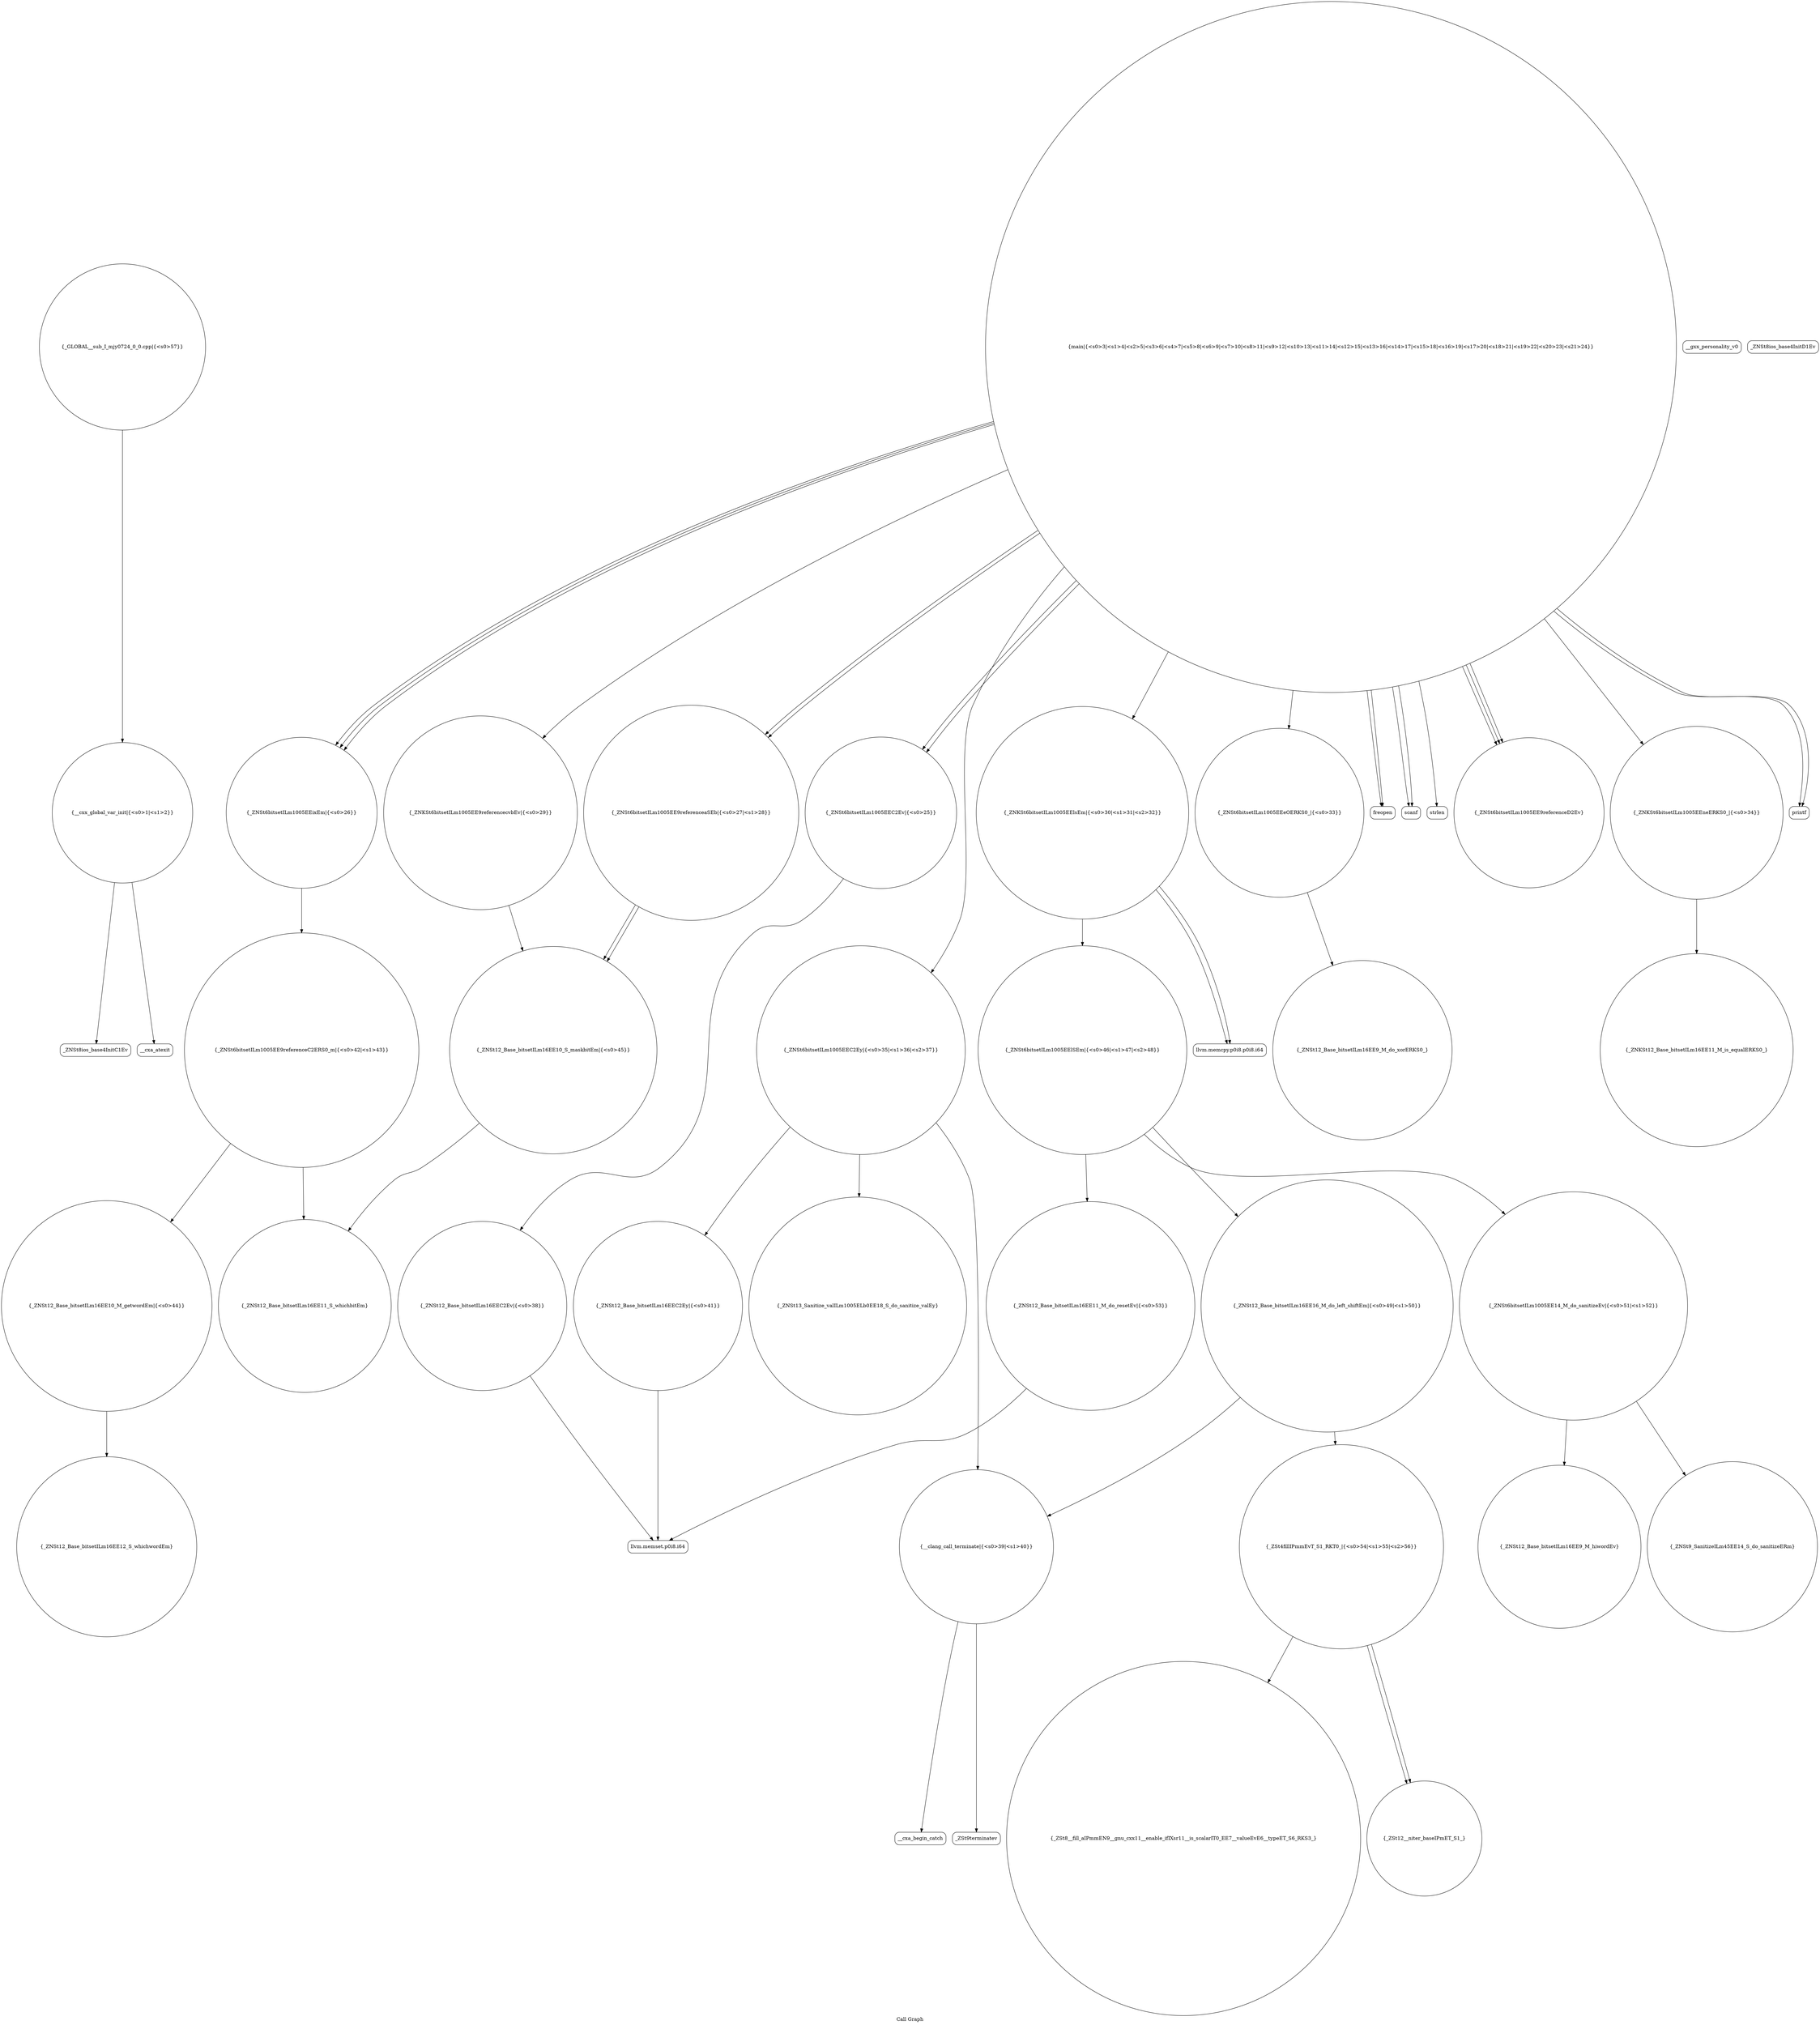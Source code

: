 digraph "Call Graph" {
	label="Call Graph";

	Node0x55881daa67b0 [shape=record,shape=circle,label="{__cxx_global_var_init|{<s0>1|<s1>2}}"];
	Node0x55881daa67b0:s0 -> Node0x55881daa6c40[color=black];
	Node0x55881daa67b0:s1 -> Node0x55881daa6d40[color=black];
	Node0x55881daa78c0 [shape=record,shape=circle,label="{_ZNSt6bitsetILm1005EE9referenceC2ERS0_m|{<s0>42|<s1>43}}"];
	Node0x55881daa78c0:s0 -> Node0x55881daa7940[color=black];
	Node0x55881daa78c0:s1 -> Node0x55881daa79c0[color=black];
	Node0x55881daa6f40 [shape=record,shape=circle,label="{_ZNSt6bitsetILm1005EEC2Ev|{<s0>25}}"];
	Node0x55881daa6f40:s0 -> Node0x55881daa74c0[color=black];
	Node0x55881daa7c40 [shape=record,shape=circle,label="{_ZNSt12_Base_bitsetILm16EE16_M_do_left_shiftEm|{<s0>49|<s1>50}}"];
	Node0x55881daa7c40:s0 -> Node0x55881daa7dc0[color=black];
	Node0x55881daa7c40:s1 -> Node0x55881daa76c0[color=black];
	Node0x55881daa72c0 [shape=record,shape=circle,label="{_ZNSt6bitsetILm1005EEeOERKS0_|{<s0>33}}"];
	Node0x55881daa72c0:s0 -> Node0x55881daa8040[color=black];
	Node0x55881daa7fc0 [shape=record,shape=circle,label="{_ZNSt12_Base_bitsetILm16EE9_M_hiwordEv}"];
	Node0x55881daa7640 [shape=record,shape=Mrecord,label="{__gxx_personality_v0}"];
	Node0x55881daa6cc0 [shape=record,shape=Mrecord,label="{_ZNSt8ios_base4InitD1Ev}"];
	Node0x55881daa79c0 [shape=record,shape=circle,label="{_ZNSt12_Base_bitsetILm16EE11_S_whichbitEm}"];
	Node0x55881daa7040 [shape=record,shape=circle,label="{_ZNSt6bitsetILm1005EEixEm|{<s0>26}}"];
	Node0x55881daa7040:s0 -> Node0x55881daa78c0[color=black];
	Node0x55881daa7d40 [shape=record,shape=circle,label="{_ZNSt12_Base_bitsetILm16EE11_M_do_resetEv|{<s0>53}}"];
	Node0x55881daa7d40:s0 -> Node0x55881daa7540[color=black];
	Node0x55881daa73c0 [shape=record,shape=circle,label="{_ZNSt6bitsetILm1005EEC2Ey|{<s0>35|<s1>36|<s2>37}}"];
	Node0x55881daa73c0:s0 -> Node0x55881daa75c0[color=black];
	Node0x55881daa73c0:s1 -> Node0x55881daa7840[color=black];
	Node0x55881daa73c0:s2 -> Node0x55881daa76c0[color=black];
	Node0x55881daa80c0 [shape=record,shape=circle,label="{_ZNKSt12_Base_bitsetILm16EE11_M_is_equalERKS0_}"];
	Node0x55881daa7740 [shape=record,shape=Mrecord,label="{__cxa_begin_catch}"];
	Node0x55881daa6dc0 [shape=record,shape=circle,label="{main|{<s0>3|<s1>4|<s2>5|<s3>6|<s4>7|<s5>8|<s6>9|<s7>10|<s8>11|<s9>12|<s10>13|<s11>14|<s12>15|<s13>16|<s14>17|<s15>18|<s16>19|<s17>20|<s18>21|<s19>22|<s20>23|<s21>24}}"];
	Node0x55881daa6dc0:s0 -> Node0x55881daa6e40[color=black];
	Node0x55881daa6dc0:s1 -> Node0x55881daa6e40[color=black];
	Node0x55881daa6dc0:s2 -> Node0x55881daa6ec0[color=black];
	Node0x55881daa6dc0:s3 -> Node0x55881daa6ec0[color=black];
	Node0x55881daa6dc0:s4 -> Node0x55881daa6f40[color=black];
	Node0x55881daa6dc0:s5 -> Node0x55881daa6f40[color=black];
	Node0x55881daa6dc0:s6 -> Node0x55881daa6fc0[color=black];
	Node0x55881daa6dc0:s7 -> Node0x55881daa7040[color=black];
	Node0x55881daa6dc0:s8 -> Node0x55881daa70c0[color=black];
	Node0x55881daa6dc0:s9 -> Node0x55881daa7140[color=black];
	Node0x55881daa6dc0:s10 -> Node0x55881daa7040[color=black];
	Node0x55881daa6dc0:s11 -> Node0x55881daa70c0[color=black];
	Node0x55881daa6dc0:s12 -> Node0x55881daa7140[color=black];
	Node0x55881daa6dc0:s13 -> Node0x55881daa7040[color=black];
	Node0x55881daa6dc0:s14 -> Node0x55881daa71c0[color=black];
	Node0x55881daa6dc0:s15 -> Node0x55881daa7140[color=black];
	Node0x55881daa6dc0:s16 -> Node0x55881daa7240[color=black];
	Node0x55881daa6dc0:s17 -> Node0x55881daa72c0[color=black];
	Node0x55881daa6dc0:s18 -> Node0x55881daa73c0[color=black];
	Node0x55881daa6dc0:s19 -> Node0x55881daa7340[color=black];
	Node0x55881daa6dc0:s20 -> Node0x55881daa7440[color=black];
	Node0x55881daa6dc0:s21 -> Node0x55881daa7440[color=black];
	Node0x55881daa7ac0 [shape=record,shape=circle,label="{_ZNSt12_Base_bitsetILm16EE10_S_maskbitEm|{<s0>45}}"];
	Node0x55881daa7ac0:s0 -> Node0x55881daa79c0[color=black];
	Node0x55881daa7140 [shape=record,shape=circle,label="{_ZNSt6bitsetILm1005EE9referenceD2Ev}"];
	Node0x55881daa7e40 [shape=record,shape=circle,label="{_ZSt8__fill_aIPmmEN9__gnu_cxx11__enable_ifIXsr11__is_scalarIT0_EE7__valueEvE6__typeET_S6_RKS3_}"];
	Node0x55881daa74c0 [shape=record,shape=circle,label="{_ZNSt12_Base_bitsetILm16EEC2Ev|{<s0>38}}"];
	Node0x55881daa74c0:s0 -> Node0x55881daa7540[color=black];
	Node0x55881daa7840 [shape=record,shape=circle,label="{_ZNSt12_Base_bitsetILm16EEC2Ey|{<s0>41}}"];
	Node0x55881daa7840:s0 -> Node0x55881daa7540[color=black];
	Node0x55881daa6ec0 [shape=record,shape=Mrecord,label="{scanf}"];
	Node0x55881daa7bc0 [shape=record,shape=circle,label="{_ZNSt6bitsetILm1005EElSEm|{<s0>46|<s1>47|<s2>48}}"];
	Node0x55881daa7bc0:s0 -> Node0x55881daa7c40[color=black];
	Node0x55881daa7bc0:s1 -> Node0x55881daa7cc0[color=black];
	Node0x55881daa7bc0:s2 -> Node0x55881daa7d40[color=black];
	Node0x55881daa7240 [shape=record,shape=circle,label="{_ZNKSt6bitsetILm1005EElsEm|{<s0>30|<s1>31|<s2>32}}"];
	Node0x55881daa7240:s0 -> Node0x55881daa7b40[color=black];
	Node0x55881daa7240:s1 -> Node0x55881daa7bc0[color=black];
	Node0x55881daa7240:s2 -> Node0x55881daa7b40[color=black];
	Node0x55881daa7f40 [shape=record,shape=circle,label="{_ZNSt9_SanitizeILm45EE14_S_do_sanitizeERm}"];
	Node0x55881daa75c0 [shape=record,shape=circle,label="{_ZNSt13_Sanitize_valILm1005ELb0EE18_S_do_sanitize_valEy}"];
	Node0x55881daa6c40 [shape=record,shape=Mrecord,label="{_ZNSt8ios_base4InitC1Ev}"];
	Node0x55881daa7940 [shape=record,shape=circle,label="{_ZNSt12_Base_bitsetILm16EE10_M_getwordEm|{<s0>44}}"];
	Node0x55881daa7940:s0 -> Node0x55881daa7a40[color=black];
	Node0x55881daa6fc0 [shape=record,shape=Mrecord,label="{strlen}"];
	Node0x55881daa7cc0 [shape=record,shape=circle,label="{_ZNSt6bitsetILm1005EE14_M_do_sanitizeEv|{<s0>51|<s1>52}}"];
	Node0x55881daa7cc0:s0 -> Node0x55881daa7fc0[color=black];
	Node0x55881daa7cc0:s1 -> Node0x55881daa7f40[color=black];
	Node0x55881daa7340 [shape=record,shape=circle,label="{_ZNKSt6bitsetILm1005EEneERKS0_|{<s0>34}}"];
	Node0x55881daa7340:s0 -> Node0x55881daa80c0[color=black];
	Node0x55881daa8040 [shape=record,shape=circle,label="{_ZNSt12_Base_bitsetILm16EE9_M_do_xorERKS0_}"];
	Node0x55881daa76c0 [shape=record,shape=circle,label="{__clang_call_terminate|{<s0>39|<s1>40}}"];
	Node0x55881daa76c0:s0 -> Node0x55881daa7740[color=black];
	Node0x55881daa76c0:s1 -> Node0x55881daa77c0[color=black];
	Node0x55881daa6d40 [shape=record,shape=Mrecord,label="{__cxa_atexit}"];
	Node0x55881daa7a40 [shape=record,shape=circle,label="{_ZNSt12_Base_bitsetILm16EE12_S_whichwordEm}"];
	Node0x55881daa70c0 [shape=record,shape=circle,label="{_ZNSt6bitsetILm1005EE9referenceaSEb|{<s0>27|<s1>28}}"];
	Node0x55881daa70c0:s0 -> Node0x55881daa7ac0[color=black];
	Node0x55881daa70c0:s1 -> Node0x55881daa7ac0[color=black];
	Node0x55881daa7dc0 [shape=record,shape=circle,label="{_ZSt4fillIPmmEvT_S1_RKT0_|{<s0>54|<s1>55|<s2>56}}"];
	Node0x55881daa7dc0:s0 -> Node0x55881daa7ec0[color=black];
	Node0x55881daa7dc0:s1 -> Node0x55881daa7ec0[color=black];
	Node0x55881daa7dc0:s2 -> Node0x55881daa7e40[color=black];
	Node0x55881daa7440 [shape=record,shape=Mrecord,label="{printf}"];
	Node0x55881daa8140 [shape=record,shape=circle,label="{_GLOBAL__sub_I_mjy0724_0_0.cpp|{<s0>57}}"];
	Node0x55881daa8140:s0 -> Node0x55881daa67b0[color=black];
	Node0x55881daa77c0 [shape=record,shape=Mrecord,label="{_ZSt9terminatev}"];
	Node0x55881daa6e40 [shape=record,shape=Mrecord,label="{freopen}"];
	Node0x55881daa7b40 [shape=record,shape=Mrecord,label="{llvm.memcpy.p0i8.p0i8.i64}"];
	Node0x55881daa71c0 [shape=record,shape=circle,label="{_ZNKSt6bitsetILm1005EE9referencecvbEv|{<s0>29}}"];
	Node0x55881daa71c0:s0 -> Node0x55881daa7ac0[color=black];
	Node0x55881daa7ec0 [shape=record,shape=circle,label="{_ZSt12__niter_baseIPmET_S1_}"];
	Node0x55881daa7540 [shape=record,shape=Mrecord,label="{llvm.memset.p0i8.i64}"];
}
